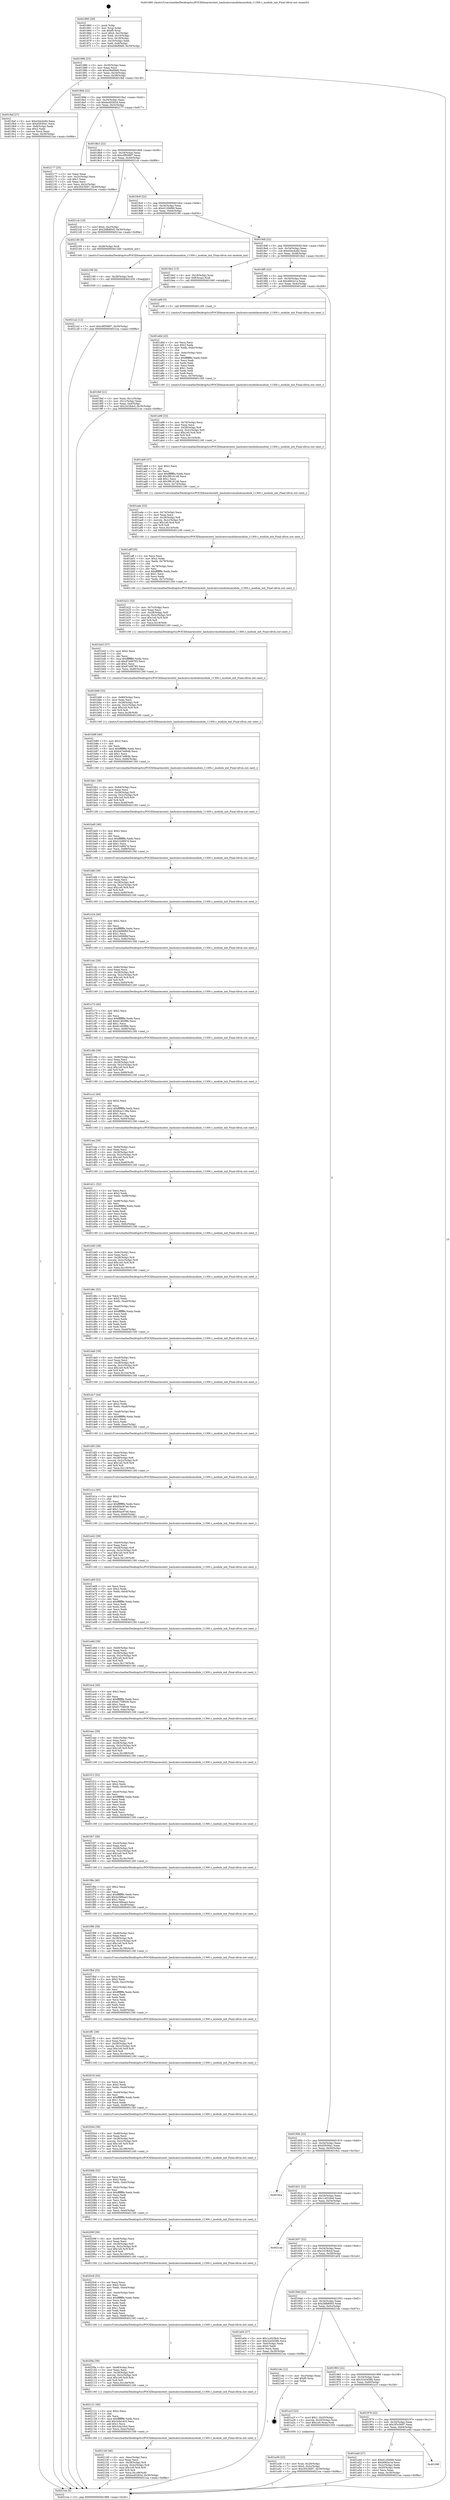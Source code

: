 digraph "0x401860" {
  label = "0x401860 (/mnt/c/Users/mathe/Desktop/tcc/POCII/binaries/extr_hashcatsrcmodulesmodule_11300.c_module_init_Final-ollvm.out::main(0))"
  labelloc = "t"
  node[shape=record]

  Entry [label="",width=0.3,height=0.3,shape=circle,fillcolor=black,style=filled]
  "0x401886" [label="{
     0x401886 [23]\l
     | [instrs]\l
     &nbsp;&nbsp;0x401886 \<+3\>: mov -0x30(%rbp),%eax\l
     &nbsp;&nbsp;0x401889 \<+2\>: mov %eax,%ecx\l
     &nbsp;&nbsp;0x40188b \<+6\>: sub $0xa58e89d0,%ecx\l
     &nbsp;&nbsp;0x401891 \<+3\>: mov %eax,-0x34(%rbp)\l
     &nbsp;&nbsp;0x401894 \<+3\>: mov %ecx,-0x38(%rbp)\l
     &nbsp;&nbsp;0x401897 \<+6\>: je 00000000004019af \<main+0x14f\>\l
  }"]
  "0x4019af" [label="{
     0x4019af [27]\l
     | [instrs]\l
     &nbsp;&nbsp;0x4019af \<+5\>: mov $0xe5dcdc84,%eax\l
     &nbsp;&nbsp;0x4019b4 \<+5\>: mov $0xd3930a1,%ecx\l
     &nbsp;&nbsp;0x4019b9 \<+3\>: mov -0x8(%rbp),%edx\l
     &nbsp;&nbsp;0x4019bc \<+3\>: cmp $0x2,%edx\l
     &nbsp;&nbsp;0x4019bf \<+3\>: cmovne %ecx,%eax\l
     &nbsp;&nbsp;0x4019c2 \<+3\>: mov %eax,-0x30(%rbp)\l
     &nbsp;&nbsp;0x4019c5 \<+5\>: jmp 00000000004021ea \<main+0x98a\>\l
  }"]
  "0x40189d" [label="{
     0x40189d [22]\l
     | [instrs]\l
     &nbsp;&nbsp;0x40189d \<+5\>: jmp 00000000004018a2 \<main+0x42\>\l
     &nbsp;&nbsp;0x4018a2 \<+3\>: mov -0x34(%rbp),%eax\l
     &nbsp;&nbsp;0x4018a5 \<+5\>: sub $0xbe40262d,%eax\l
     &nbsp;&nbsp;0x4018aa \<+3\>: mov %eax,-0x3c(%rbp)\l
     &nbsp;&nbsp;0x4018ad \<+6\>: je 0000000000402177 \<main+0x917\>\l
  }"]
  "0x4021ea" [label="{
     0x4021ea [5]\l
     | [instrs]\l
     &nbsp;&nbsp;0x4021ea \<+5\>: jmp 0000000000401886 \<main+0x26\>\l
  }"]
  "0x401860" [label="{
     0x401860 [38]\l
     | [instrs]\l
     &nbsp;&nbsp;0x401860 \<+1\>: push %rbp\l
     &nbsp;&nbsp;0x401861 \<+3\>: mov %rsp,%rbp\l
     &nbsp;&nbsp;0x401864 \<+7\>: sub $0xf0,%rsp\l
     &nbsp;&nbsp;0x40186b \<+7\>: movl $0x0,-0xc(%rbp)\l
     &nbsp;&nbsp;0x401872 \<+3\>: mov %edi,-0x10(%rbp)\l
     &nbsp;&nbsp;0x401875 \<+4\>: mov %rsi,-0x18(%rbp)\l
     &nbsp;&nbsp;0x401879 \<+3\>: mov -0x10(%rbp),%edi\l
     &nbsp;&nbsp;0x40187c \<+3\>: mov %edi,-0x8(%rbp)\l
     &nbsp;&nbsp;0x40187f \<+7\>: movl $0xa58e89d0,-0x30(%rbp)\l
  }"]
  Exit [label="",width=0.3,height=0.3,shape=circle,fillcolor=black,style=filled,peripheries=2]
  "0x402177" [label="{
     0x402177 [25]\l
     | [instrs]\l
     &nbsp;&nbsp;0x402177 \<+2\>: xor %eax,%eax\l
     &nbsp;&nbsp;0x402179 \<+3\>: mov -0x2c(%rbp),%ecx\l
     &nbsp;&nbsp;0x40217c \<+3\>: sub $0x1,%eax\l
     &nbsp;&nbsp;0x40217f \<+2\>: sub %eax,%ecx\l
     &nbsp;&nbsp;0x402181 \<+3\>: mov %ecx,-0x2c(%rbp)\l
     &nbsp;&nbsp;0x402184 \<+7\>: movl $0x3f3c5697,-0x30(%rbp)\l
     &nbsp;&nbsp;0x40218b \<+5\>: jmp 00000000004021ea \<main+0x98a\>\l
  }"]
  "0x4018b3" [label="{
     0x4018b3 [22]\l
     | [instrs]\l
     &nbsp;&nbsp;0x4018b3 \<+5\>: jmp 00000000004018b8 \<main+0x58\>\l
     &nbsp;&nbsp;0x4018b8 \<+3\>: mov -0x34(%rbp),%eax\l
     &nbsp;&nbsp;0x4018bb \<+5\>: sub $0xc9f50897,%eax\l
     &nbsp;&nbsp;0x4018c0 \<+3\>: mov %eax,-0x40(%rbp)\l
     &nbsp;&nbsp;0x4018c3 \<+6\>: je 00000000004021cb \<main+0x96b\>\l
  }"]
  "0x4021a2" [label="{
     0x4021a2 [12]\l
     | [instrs]\l
     &nbsp;&nbsp;0x4021a2 \<+7\>: movl $0xc9f50897,-0x30(%rbp)\l
     &nbsp;&nbsp;0x4021a9 \<+5\>: jmp 00000000004021ea \<main+0x98a\>\l
  }"]
  "0x4021cb" [label="{
     0x4021cb [19]\l
     | [instrs]\l
     &nbsp;&nbsp;0x4021cb \<+7\>: movl $0x0,-0xc(%rbp)\l
     &nbsp;&nbsp;0x4021d2 \<+7\>: movl $0x26fb8945,-0x30(%rbp)\l
     &nbsp;&nbsp;0x4021d9 \<+5\>: jmp 00000000004021ea \<main+0x98a\>\l
  }"]
  "0x4018c9" [label="{
     0x4018c9 [22]\l
     | [instrs]\l
     &nbsp;&nbsp;0x4018c9 \<+5\>: jmp 00000000004018ce \<main+0x6e\>\l
     &nbsp;&nbsp;0x4018ce \<+3\>: mov -0x34(%rbp),%eax\l
     &nbsp;&nbsp;0x4018d1 \<+5\>: sub $0xd120bf49,%eax\l
     &nbsp;&nbsp;0x4018d6 \<+3\>: mov %eax,-0x44(%rbp)\l
     &nbsp;&nbsp;0x4018d9 \<+6\>: je 0000000000402190 \<main+0x930\>\l
  }"]
  "0x402199" [label="{
     0x402199 [9]\l
     | [instrs]\l
     &nbsp;&nbsp;0x402199 \<+4\>: mov -0x28(%rbp),%rdi\l
     &nbsp;&nbsp;0x40219d \<+5\>: call 0000000000401030 \<free@plt\>\l
     | [calls]\l
     &nbsp;&nbsp;0x401030 \{1\} (unknown)\l
  }"]
  "0x402190" [label="{
     0x402190 [9]\l
     | [instrs]\l
     &nbsp;&nbsp;0x402190 \<+4\>: mov -0x28(%rbp),%rdi\l
     &nbsp;&nbsp;0x402194 \<+5\>: call 00000000004013d0 \<module_init\>\l
     | [calls]\l
     &nbsp;&nbsp;0x4013d0 \{1\} (/mnt/c/Users/mathe/Desktop/tcc/POCII/binaries/extr_hashcatsrcmodulesmodule_11300.c_module_init_Final-ollvm.out::module_init)\l
  }"]
  "0x4018df" [label="{
     0x4018df [22]\l
     | [instrs]\l
     &nbsp;&nbsp;0x4018df \<+5\>: jmp 00000000004018e4 \<main+0x84\>\l
     &nbsp;&nbsp;0x4018e4 \<+3\>: mov -0x34(%rbp),%eax\l
     &nbsp;&nbsp;0x4018e7 \<+5\>: sub $0xe5dcdc84,%eax\l
     &nbsp;&nbsp;0x4018ec \<+3\>: mov %eax,-0x48(%rbp)\l
     &nbsp;&nbsp;0x4018ef \<+6\>: je 00000000004019e2 \<main+0x182\>\l
  }"]
  "0x402149" [label="{
     0x402149 [46]\l
     | [instrs]\l
     &nbsp;&nbsp;0x402149 \<+6\>: mov -0xec(%rbp),%ecx\l
     &nbsp;&nbsp;0x40214f \<+3\>: imul %eax,%ecx\l
     &nbsp;&nbsp;0x402152 \<+4\>: mov -0x28(%rbp),%r8\l
     &nbsp;&nbsp;0x402156 \<+4\>: movslq -0x2c(%rbp),%r9\l
     &nbsp;&nbsp;0x40215a \<+7\>: imul $0x1e0,%r9,%r9\l
     &nbsp;&nbsp;0x402161 \<+3\>: add %r9,%r8\l
     &nbsp;&nbsp;0x402164 \<+7\>: mov %ecx,0x1d8(%r8)\l
     &nbsp;&nbsp;0x40216b \<+7\>: movl $0xbe40262d,-0x30(%rbp)\l
     &nbsp;&nbsp;0x402172 \<+5\>: jmp 00000000004021ea \<main+0x98a\>\l
  }"]
  "0x4019e2" [label="{
     0x4019e2 [13]\l
     | [instrs]\l
     &nbsp;&nbsp;0x4019e2 \<+4\>: mov -0x18(%rbp),%rax\l
     &nbsp;&nbsp;0x4019e6 \<+4\>: mov 0x8(%rax),%rdi\l
     &nbsp;&nbsp;0x4019ea \<+5\>: call 0000000000401060 \<atoi@plt\>\l
     | [calls]\l
     &nbsp;&nbsp;0x401060 \{1\} (unknown)\l
  }"]
  "0x4018f5" [label="{
     0x4018f5 [22]\l
     | [instrs]\l
     &nbsp;&nbsp;0x4018f5 \<+5\>: jmp 00000000004018fa \<main+0x9a\>\l
     &nbsp;&nbsp;0x4018fa \<+3\>: mov -0x34(%rbp),%eax\l
     &nbsp;&nbsp;0x4018fd \<+5\>: sub $0x4662e1a,%eax\l
     &nbsp;&nbsp;0x401902 \<+3\>: mov %eax,-0x4c(%rbp)\l
     &nbsp;&nbsp;0x401905 \<+6\>: je 0000000000401a68 \<main+0x208\>\l
  }"]
  "0x4019ef" [label="{
     0x4019ef [21]\l
     | [instrs]\l
     &nbsp;&nbsp;0x4019ef \<+3\>: mov %eax,-0x1c(%rbp)\l
     &nbsp;&nbsp;0x4019f2 \<+3\>: mov -0x1c(%rbp),%eax\l
     &nbsp;&nbsp;0x4019f5 \<+3\>: mov %eax,-0x4(%rbp)\l
     &nbsp;&nbsp;0x4019f8 \<+7\>: movl $0x241fb4cf,-0x30(%rbp)\l
     &nbsp;&nbsp;0x4019ff \<+5\>: jmp 00000000004021ea \<main+0x98a\>\l
  }"]
  "0x402121" [label="{
     0x402121 [40]\l
     | [instrs]\l
     &nbsp;&nbsp;0x402121 \<+5\>: mov $0x2,%ecx\l
     &nbsp;&nbsp;0x402126 \<+1\>: cltd\l
     &nbsp;&nbsp;0x402127 \<+2\>: idiv %ecx\l
     &nbsp;&nbsp;0x402129 \<+6\>: imul $0xfffffffe,%edx,%ecx\l
     &nbsp;&nbsp;0x40212f \<+6\>: add $0x3cfa1dc0,%ecx\l
     &nbsp;&nbsp;0x402135 \<+3\>: add $0x1,%ecx\l
     &nbsp;&nbsp;0x402138 \<+6\>: sub $0x3cfa1dc0,%ecx\l
     &nbsp;&nbsp;0x40213e \<+6\>: mov %ecx,-0xec(%rbp)\l
     &nbsp;&nbsp;0x402144 \<+5\>: call 0000000000401160 \<next_i\>\l
     | [calls]\l
     &nbsp;&nbsp;0x401160 \{1\} (/mnt/c/Users/mathe/Desktop/tcc/POCII/binaries/extr_hashcatsrcmodulesmodule_11300.c_module_init_Final-ollvm.out::next_i)\l
  }"]
  "0x401a68" [label="{
     0x401a68 [5]\l
     | [instrs]\l
     &nbsp;&nbsp;0x401a68 \<+5\>: call 0000000000401160 \<next_i\>\l
     | [calls]\l
     &nbsp;&nbsp;0x401160 \{1\} (/mnt/c/Users/mathe/Desktop/tcc/POCII/binaries/extr_hashcatsrcmodulesmodule_11300.c_module_init_Final-ollvm.out::next_i)\l
  }"]
  "0x40190b" [label="{
     0x40190b [22]\l
     | [instrs]\l
     &nbsp;&nbsp;0x40190b \<+5\>: jmp 0000000000401910 \<main+0xb0\>\l
     &nbsp;&nbsp;0x401910 \<+3\>: mov -0x34(%rbp),%eax\l
     &nbsp;&nbsp;0x401913 \<+5\>: sub $0xd3930a1,%eax\l
     &nbsp;&nbsp;0x401918 \<+3\>: mov %eax,-0x50(%rbp)\l
     &nbsp;&nbsp;0x40191b \<+6\>: je 00000000004019ca \<main+0x16a\>\l
  }"]
  "0x4020fa" [label="{
     0x4020fa [39]\l
     | [instrs]\l
     &nbsp;&nbsp;0x4020fa \<+6\>: mov -0xe8(%rbp),%ecx\l
     &nbsp;&nbsp;0x402100 \<+3\>: imul %eax,%ecx\l
     &nbsp;&nbsp;0x402103 \<+4\>: mov -0x28(%rbp),%r8\l
     &nbsp;&nbsp;0x402107 \<+4\>: movslq -0x2c(%rbp),%r9\l
     &nbsp;&nbsp;0x40210b \<+7\>: imul $0x1e0,%r9,%r9\l
     &nbsp;&nbsp;0x402112 \<+3\>: add %r9,%r8\l
     &nbsp;&nbsp;0x402115 \<+7\>: mov %ecx,0x1d4(%r8)\l
     &nbsp;&nbsp;0x40211c \<+5\>: call 0000000000401160 \<next_i\>\l
     | [calls]\l
     &nbsp;&nbsp;0x401160 \{1\} (/mnt/c/Users/mathe/Desktop/tcc/POCII/binaries/extr_hashcatsrcmodulesmodule_11300.c_module_init_Final-ollvm.out::next_i)\l
  }"]
  "0x4019ca" [label="{
     0x4019ca\l
  }", style=dashed]
  "0x401921" [label="{
     0x401921 [22]\l
     | [instrs]\l
     &nbsp;&nbsp;0x401921 \<+5\>: jmp 0000000000401926 \<main+0xc6\>\l
     &nbsp;&nbsp;0x401926 \<+3\>: mov -0x34(%rbp),%eax\l
     &nbsp;&nbsp;0x401929 \<+5\>: sub $0x1c4529c6,%eax\l
     &nbsp;&nbsp;0x40192e \<+3\>: mov %eax,-0x54(%rbp)\l
     &nbsp;&nbsp;0x401931 \<+6\>: je 00000000004021ae \<main+0x94e\>\l
  }"]
  "0x4020c6" [label="{
     0x4020c6 [52]\l
     | [instrs]\l
     &nbsp;&nbsp;0x4020c6 \<+2\>: xor %ecx,%ecx\l
     &nbsp;&nbsp;0x4020c8 \<+5\>: mov $0x2,%edx\l
     &nbsp;&nbsp;0x4020cd \<+6\>: mov %edx,-0xe4(%rbp)\l
     &nbsp;&nbsp;0x4020d3 \<+1\>: cltd\l
     &nbsp;&nbsp;0x4020d4 \<+6\>: mov -0xe4(%rbp),%esi\l
     &nbsp;&nbsp;0x4020da \<+2\>: idiv %esi\l
     &nbsp;&nbsp;0x4020dc \<+6\>: imul $0xfffffffe,%edx,%edx\l
     &nbsp;&nbsp;0x4020e2 \<+2\>: mov %ecx,%edi\l
     &nbsp;&nbsp;0x4020e4 \<+2\>: sub %edx,%edi\l
     &nbsp;&nbsp;0x4020e6 \<+2\>: mov %ecx,%edx\l
     &nbsp;&nbsp;0x4020e8 \<+3\>: sub $0x1,%edx\l
     &nbsp;&nbsp;0x4020eb \<+2\>: add %edx,%edi\l
     &nbsp;&nbsp;0x4020ed \<+2\>: sub %edi,%ecx\l
     &nbsp;&nbsp;0x4020ef \<+6\>: mov %ecx,-0xe8(%rbp)\l
     &nbsp;&nbsp;0x4020f5 \<+5\>: call 0000000000401160 \<next_i\>\l
     | [calls]\l
     &nbsp;&nbsp;0x401160 \{1\} (/mnt/c/Users/mathe/Desktop/tcc/POCII/binaries/extr_hashcatsrcmodulesmodule_11300.c_module_init_Final-ollvm.out::next_i)\l
  }"]
  "0x4021ae" [label="{
     0x4021ae\l
  }", style=dashed]
  "0x401937" [label="{
     0x401937 [22]\l
     | [instrs]\l
     &nbsp;&nbsp;0x401937 \<+5\>: jmp 000000000040193c \<main+0xdc\>\l
     &nbsp;&nbsp;0x40193c \<+3\>: mov -0x34(%rbp),%eax\l
     &nbsp;&nbsp;0x40193f \<+5\>: sub $0x241fb4cf,%eax\l
     &nbsp;&nbsp;0x401944 \<+3\>: mov %eax,-0x58(%rbp)\l
     &nbsp;&nbsp;0x401947 \<+6\>: je 0000000000401a04 \<main+0x1a4\>\l
  }"]
  "0x40209f" [label="{
     0x40209f [39]\l
     | [instrs]\l
     &nbsp;&nbsp;0x40209f \<+6\>: mov -0xe0(%rbp),%ecx\l
     &nbsp;&nbsp;0x4020a5 \<+3\>: imul %eax,%ecx\l
     &nbsp;&nbsp;0x4020a8 \<+4\>: mov -0x28(%rbp),%r8\l
     &nbsp;&nbsp;0x4020ac \<+4\>: movslq -0x2c(%rbp),%r9\l
     &nbsp;&nbsp;0x4020b0 \<+7\>: imul $0x1e0,%r9,%r9\l
     &nbsp;&nbsp;0x4020b7 \<+3\>: add %r9,%r8\l
     &nbsp;&nbsp;0x4020ba \<+7\>: mov %ecx,0x1d0(%r8)\l
     &nbsp;&nbsp;0x4020c1 \<+5\>: call 0000000000401160 \<next_i\>\l
     | [calls]\l
     &nbsp;&nbsp;0x401160 \{1\} (/mnt/c/Users/mathe/Desktop/tcc/POCII/binaries/extr_hashcatsrcmodulesmodule_11300.c_module_init_Final-ollvm.out::next_i)\l
  }"]
  "0x401a04" [label="{
     0x401a04 [27]\l
     | [instrs]\l
     &nbsp;&nbsp;0x401a04 \<+5\>: mov $0x1c4529c6,%eax\l
     &nbsp;&nbsp;0x401a09 \<+5\>: mov $0x32a5458b,%ecx\l
     &nbsp;&nbsp;0x401a0e \<+3\>: mov -0x4(%rbp),%edx\l
     &nbsp;&nbsp;0x401a11 \<+3\>: cmp $0x0,%edx\l
     &nbsp;&nbsp;0x401a14 \<+3\>: cmove %ecx,%eax\l
     &nbsp;&nbsp;0x401a17 \<+3\>: mov %eax,-0x30(%rbp)\l
     &nbsp;&nbsp;0x401a1a \<+5\>: jmp 00000000004021ea \<main+0x98a\>\l
  }"]
  "0x40194d" [label="{
     0x40194d [22]\l
     | [instrs]\l
     &nbsp;&nbsp;0x40194d \<+5\>: jmp 0000000000401952 \<main+0xf2\>\l
     &nbsp;&nbsp;0x401952 \<+3\>: mov -0x34(%rbp),%eax\l
     &nbsp;&nbsp;0x401955 \<+5\>: sub $0x26fb8945,%eax\l
     &nbsp;&nbsp;0x40195a \<+3\>: mov %eax,-0x5c(%rbp)\l
     &nbsp;&nbsp;0x40195d \<+6\>: je 00000000004021de \<main+0x97e\>\l
  }"]
  "0x40206b" [label="{
     0x40206b [52]\l
     | [instrs]\l
     &nbsp;&nbsp;0x40206b \<+2\>: xor %ecx,%ecx\l
     &nbsp;&nbsp;0x40206d \<+5\>: mov $0x2,%edx\l
     &nbsp;&nbsp;0x402072 \<+6\>: mov %edx,-0xdc(%rbp)\l
     &nbsp;&nbsp;0x402078 \<+1\>: cltd\l
     &nbsp;&nbsp;0x402079 \<+6\>: mov -0xdc(%rbp),%esi\l
     &nbsp;&nbsp;0x40207f \<+2\>: idiv %esi\l
     &nbsp;&nbsp;0x402081 \<+6\>: imul $0xfffffffe,%edx,%edx\l
     &nbsp;&nbsp;0x402087 \<+2\>: mov %ecx,%edi\l
     &nbsp;&nbsp;0x402089 \<+2\>: sub %edx,%edi\l
     &nbsp;&nbsp;0x40208b \<+2\>: mov %ecx,%edx\l
     &nbsp;&nbsp;0x40208d \<+3\>: sub $0x1,%edx\l
     &nbsp;&nbsp;0x402090 \<+2\>: add %edx,%edi\l
     &nbsp;&nbsp;0x402092 \<+2\>: sub %edi,%ecx\l
     &nbsp;&nbsp;0x402094 \<+6\>: mov %ecx,-0xe0(%rbp)\l
     &nbsp;&nbsp;0x40209a \<+5\>: call 0000000000401160 \<next_i\>\l
     | [calls]\l
     &nbsp;&nbsp;0x401160 \{1\} (/mnt/c/Users/mathe/Desktop/tcc/POCII/binaries/extr_hashcatsrcmodulesmodule_11300.c_module_init_Final-ollvm.out::next_i)\l
  }"]
  "0x4021de" [label="{
     0x4021de [12]\l
     | [instrs]\l
     &nbsp;&nbsp;0x4021de \<+3\>: mov -0xc(%rbp),%eax\l
     &nbsp;&nbsp;0x4021e1 \<+7\>: add $0xf0,%rsp\l
     &nbsp;&nbsp;0x4021e8 \<+1\>: pop %rbp\l
     &nbsp;&nbsp;0x4021e9 \<+1\>: ret\l
  }"]
  "0x401963" [label="{
     0x401963 [22]\l
     | [instrs]\l
     &nbsp;&nbsp;0x401963 \<+5\>: jmp 0000000000401968 \<main+0x108\>\l
     &nbsp;&nbsp;0x401968 \<+3\>: mov -0x34(%rbp),%eax\l
     &nbsp;&nbsp;0x40196b \<+5\>: sub $0x32a5458b,%eax\l
     &nbsp;&nbsp;0x401970 \<+3\>: mov %eax,-0x60(%rbp)\l
     &nbsp;&nbsp;0x401973 \<+6\>: je 0000000000401a1f \<main+0x1bf\>\l
  }"]
  "0x402044" [label="{
     0x402044 [39]\l
     | [instrs]\l
     &nbsp;&nbsp;0x402044 \<+6\>: mov -0xd8(%rbp),%ecx\l
     &nbsp;&nbsp;0x40204a \<+3\>: imul %eax,%ecx\l
     &nbsp;&nbsp;0x40204d \<+4\>: mov -0x28(%rbp),%r8\l
     &nbsp;&nbsp;0x402051 \<+4\>: movslq -0x2c(%rbp),%r9\l
     &nbsp;&nbsp;0x402055 \<+7\>: imul $0x1e0,%r9,%r9\l
     &nbsp;&nbsp;0x40205c \<+3\>: add %r9,%r8\l
     &nbsp;&nbsp;0x40205f \<+7\>: mov %ecx,0x198(%r8)\l
     &nbsp;&nbsp;0x402066 \<+5\>: call 0000000000401160 \<next_i\>\l
     | [calls]\l
     &nbsp;&nbsp;0x401160 \{1\} (/mnt/c/Users/mathe/Desktop/tcc/POCII/binaries/extr_hashcatsrcmodulesmodule_11300.c_module_init_Final-ollvm.out::next_i)\l
  }"]
  "0x401a1f" [label="{
     0x401a1f [23]\l
     | [instrs]\l
     &nbsp;&nbsp;0x401a1f \<+7\>: movl $0x1,-0x20(%rbp)\l
     &nbsp;&nbsp;0x401a26 \<+4\>: movslq -0x20(%rbp),%rax\l
     &nbsp;&nbsp;0x401a2a \<+7\>: imul $0x1e0,%rax,%rdi\l
     &nbsp;&nbsp;0x401a31 \<+5\>: call 0000000000401050 \<malloc@plt\>\l
     | [calls]\l
     &nbsp;&nbsp;0x401050 \{1\} (unknown)\l
  }"]
  "0x401979" [label="{
     0x401979 [22]\l
     | [instrs]\l
     &nbsp;&nbsp;0x401979 \<+5\>: jmp 000000000040197e \<main+0x11e\>\l
     &nbsp;&nbsp;0x40197e \<+3\>: mov -0x34(%rbp),%eax\l
     &nbsp;&nbsp;0x401981 \<+5\>: sub $0x3f3c5697,%eax\l
     &nbsp;&nbsp;0x401986 \<+3\>: mov %eax,-0x64(%rbp)\l
     &nbsp;&nbsp;0x401989 \<+6\>: je 0000000000401a4d \<main+0x1ed\>\l
  }"]
  "0x401a36" [label="{
     0x401a36 [23]\l
     | [instrs]\l
     &nbsp;&nbsp;0x401a36 \<+4\>: mov %rax,-0x28(%rbp)\l
     &nbsp;&nbsp;0x401a3a \<+7\>: movl $0x0,-0x2c(%rbp)\l
     &nbsp;&nbsp;0x401a41 \<+7\>: movl $0x3f3c5697,-0x30(%rbp)\l
     &nbsp;&nbsp;0x401a48 \<+5\>: jmp 00000000004021ea \<main+0x98a\>\l
  }"]
  "0x402018" [label="{
     0x402018 [44]\l
     | [instrs]\l
     &nbsp;&nbsp;0x402018 \<+2\>: xor %ecx,%ecx\l
     &nbsp;&nbsp;0x40201a \<+5\>: mov $0x2,%edx\l
     &nbsp;&nbsp;0x40201f \<+6\>: mov %edx,-0xd4(%rbp)\l
     &nbsp;&nbsp;0x402025 \<+1\>: cltd\l
     &nbsp;&nbsp;0x402026 \<+6\>: mov -0xd4(%rbp),%esi\l
     &nbsp;&nbsp;0x40202c \<+2\>: idiv %esi\l
     &nbsp;&nbsp;0x40202e \<+6\>: imul $0xfffffffe,%edx,%edx\l
     &nbsp;&nbsp;0x402034 \<+3\>: sub $0x1,%ecx\l
     &nbsp;&nbsp;0x402037 \<+2\>: sub %ecx,%edx\l
     &nbsp;&nbsp;0x402039 \<+6\>: mov %edx,-0xd8(%rbp)\l
     &nbsp;&nbsp;0x40203f \<+5\>: call 0000000000401160 \<next_i\>\l
     | [calls]\l
     &nbsp;&nbsp;0x401160 \{1\} (/mnt/c/Users/mathe/Desktop/tcc/POCII/binaries/extr_hashcatsrcmodulesmodule_11300.c_module_init_Final-ollvm.out::next_i)\l
  }"]
  "0x401a4d" [label="{
     0x401a4d [27]\l
     | [instrs]\l
     &nbsp;&nbsp;0x401a4d \<+5\>: mov $0xd120bf49,%eax\l
     &nbsp;&nbsp;0x401a52 \<+5\>: mov $0x4662e1a,%ecx\l
     &nbsp;&nbsp;0x401a57 \<+3\>: mov -0x2c(%rbp),%edx\l
     &nbsp;&nbsp;0x401a5a \<+3\>: cmp -0x20(%rbp),%edx\l
     &nbsp;&nbsp;0x401a5d \<+3\>: cmovl %ecx,%eax\l
     &nbsp;&nbsp;0x401a60 \<+3\>: mov %eax,-0x30(%rbp)\l
     &nbsp;&nbsp;0x401a63 \<+5\>: jmp 00000000004021ea \<main+0x98a\>\l
  }"]
  "0x40198f" [label="{
     0x40198f\l
  }", style=dashed]
  "0x401a6d" [label="{
     0x401a6d [43]\l
     | [instrs]\l
     &nbsp;&nbsp;0x401a6d \<+2\>: xor %ecx,%ecx\l
     &nbsp;&nbsp;0x401a6f \<+5\>: mov $0x2,%edx\l
     &nbsp;&nbsp;0x401a74 \<+3\>: mov %edx,-0x6c(%rbp)\l
     &nbsp;&nbsp;0x401a77 \<+1\>: cltd\l
     &nbsp;&nbsp;0x401a78 \<+3\>: mov -0x6c(%rbp),%esi\l
     &nbsp;&nbsp;0x401a7b \<+2\>: idiv %esi\l
     &nbsp;&nbsp;0x401a7d \<+6\>: imul $0xfffffffe,%edx,%edx\l
     &nbsp;&nbsp;0x401a83 \<+2\>: mov %ecx,%edi\l
     &nbsp;&nbsp;0x401a85 \<+2\>: sub %edx,%edi\l
     &nbsp;&nbsp;0x401a87 \<+2\>: mov %ecx,%edx\l
     &nbsp;&nbsp;0x401a89 \<+3\>: sub $0x1,%edx\l
     &nbsp;&nbsp;0x401a8c \<+2\>: add %edx,%edi\l
     &nbsp;&nbsp;0x401a8e \<+2\>: sub %edi,%ecx\l
     &nbsp;&nbsp;0x401a90 \<+3\>: mov %ecx,-0x70(%rbp)\l
     &nbsp;&nbsp;0x401a93 \<+5\>: call 0000000000401160 \<next_i\>\l
     | [calls]\l
     &nbsp;&nbsp;0x401160 \{1\} (/mnt/c/Users/mathe/Desktop/tcc/POCII/binaries/extr_hashcatsrcmodulesmodule_11300.c_module_init_Final-ollvm.out::next_i)\l
  }"]
  "0x401a98" [label="{
     0x401a98 [33]\l
     | [instrs]\l
     &nbsp;&nbsp;0x401a98 \<+3\>: mov -0x70(%rbp),%ecx\l
     &nbsp;&nbsp;0x401a9b \<+3\>: imul %eax,%ecx\l
     &nbsp;&nbsp;0x401a9e \<+4\>: mov -0x28(%rbp),%r8\l
     &nbsp;&nbsp;0x401aa2 \<+4\>: movslq -0x2c(%rbp),%r9\l
     &nbsp;&nbsp;0x401aa6 \<+7\>: imul $0x1e0,%r9,%r9\l
     &nbsp;&nbsp;0x401aad \<+3\>: add %r9,%r8\l
     &nbsp;&nbsp;0x401ab0 \<+4\>: mov %ecx,0x10(%r8)\l
     &nbsp;&nbsp;0x401ab4 \<+5\>: call 0000000000401160 \<next_i\>\l
     | [calls]\l
     &nbsp;&nbsp;0x401160 \{1\} (/mnt/c/Users/mathe/Desktop/tcc/POCII/binaries/extr_hashcatsrcmodulesmodule_11300.c_module_init_Final-ollvm.out::next_i)\l
  }"]
  "0x401ab9" [label="{
     0x401ab9 [37]\l
     | [instrs]\l
     &nbsp;&nbsp;0x401ab9 \<+5\>: mov $0x2,%ecx\l
     &nbsp;&nbsp;0x401abe \<+1\>: cltd\l
     &nbsp;&nbsp;0x401abf \<+2\>: idiv %ecx\l
     &nbsp;&nbsp;0x401ac1 \<+6\>: imul $0xfffffffe,%edx,%ecx\l
     &nbsp;&nbsp;0x401ac7 \<+6\>: add $0x3f616148,%ecx\l
     &nbsp;&nbsp;0x401acd \<+3\>: add $0x1,%ecx\l
     &nbsp;&nbsp;0x401ad0 \<+6\>: sub $0x3f616148,%ecx\l
     &nbsp;&nbsp;0x401ad6 \<+3\>: mov %ecx,-0x74(%rbp)\l
     &nbsp;&nbsp;0x401ad9 \<+5\>: call 0000000000401160 \<next_i\>\l
     | [calls]\l
     &nbsp;&nbsp;0x401160 \{1\} (/mnt/c/Users/mathe/Desktop/tcc/POCII/binaries/extr_hashcatsrcmodulesmodule_11300.c_module_init_Final-ollvm.out::next_i)\l
  }"]
  "0x401ade" [label="{
     0x401ade [33]\l
     | [instrs]\l
     &nbsp;&nbsp;0x401ade \<+3\>: mov -0x74(%rbp),%ecx\l
     &nbsp;&nbsp;0x401ae1 \<+3\>: imul %eax,%ecx\l
     &nbsp;&nbsp;0x401ae4 \<+4\>: mov -0x28(%rbp),%r8\l
     &nbsp;&nbsp;0x401ae8 \<+4\>: movslq -0x2c(%rbp),%r9\l
     &nbsp;&nbsp;0x401aec \<+7\>: imul $0x1e0,%r9,%r9\l
     &nbsp;&nbsp;0x401af3 \<+3\>: add %r9,%r8\l
     &nbsp;&nbsp;0x401af6 \<+4\>: mov %ecx,0x14(%r8)\l
     &nbsp;&nbsp;0x401afa \<+5\>: call 0000000000401160 \<next_i\>\l
     | [calls]\l
     &nbsp;&nbsp;0x401160 \{1\} (/mnt/c/Users/mathe/Desktop/tcc/POCII/binaries/extr_hashcatsrcmodulesmodule_11300.c_module_init_Final-ollvm.out::next_i)\l
  }"]
  "0x401aff" [label="{
     0x401aff [35]\l
     | [instrs]\l
     &nbsp;&nbsp;0x401aff \<+2\>: xor %ecx,%ecx\l
     &nbsp;&nbsp;0x401b01 \<+5\>: mov $0x2,%edx\l
     &nbsp;&nbsp;0x401b06 \<+3\>: mov %edx,-0x78(%rbp)\l
     &nbsp;&nbsp;0x401b09 \<+1\>: cltd\l
     &nbsp;&nbsp;0x401b0a \<+3\>: mov -0x78(%rbp),%esi\l
     &nbsp;&nbsp;0x401b0d \<+2\>: idiv %esi\l
     &nbsp;&nbsp;0x401b0f \<+6\>: imul $0xfffffffe,%edx,%edx\l
     &nbsp;&nbsp;0x401b15 \<+3\>: sub $0x1,%ecx\l
     &nbsp;&nbsp;0x401b18 \<+2\>: sub %ecx,%edx\l
     &nbsp;&nbsp;0x401b1a \<+3\>: mov %edx,-0x7c(%rbp)\l
     &nbsp;&nbsp;0x401b1d \<+5\>: call 0000000000401160 \<next_i\>\l
     | [calls]\l
     &nbsp;&nbsp;0x401160 \{1\} (/mnt/c/Users/mathe/Desktop/tcc/POCII/binaries/extr_hashcatsrcmodulesmodule_11300.c_module_init_Final-ollvm.out::next_i)\l
  }"]
  "0x401b22" [label="{
     0x401b22 [33]\l
     | [instrs]\l
     &nbsp;&nbsp;0x401b22 \<+3\>: mov -0x7c(%rbp),%ecx\l
     &nbsp;&nbsp;0x401b25 \<+3\>: imul %eax,%ecx\l
     &nbsp;&nbsp;0x401b28 \<+4\>: mov -0x28(%rbp),%r8\l
     &nbsp;&nbsp;0x401b2c \<+4\>: movslq -0x2c(%rbp),%r9\l
     &nbsp;&nbsp;0x401b30 \<+7\>: imul $0x1e0,%r9,%r9\l
     &nbsp;&nbsp;0x401b37 \<+3\>: add %r9,%r8\l
     &nbsp;&nbsp;0x401b3a \<+4\>: mov %ecx,0x18(%r8)\l
     &nbsp;&nbsp;0x401b3e \<+5\>: call 0000000000401160 \<next_i\>\l
     | [calls]\l
     &nbsp;&nbsp;0x401160 \{1\} (/mnt/c/Users/mathe/Desktop/tcc/POCII/binaries/extr_hashcatsrcmodulesmodule_11300.c_module_init_Final-ollvm.out::next_i)\l
  }"]
  "0x401b43" [label="{
     0x401b43 [37]\l
     | [instrs]\l
     &nbsp;&nbsp;0x401b43 \<+5\>: mov $0x2,%ecx\l
     &nbsp;&nbsp;0x401b48 \<+1\>: cltd\l
     &nbsp;&nbsp;0x401b49 \<+2\>: idiv %ecx\l
     &nbsp;&nbsp;0x401b4b \<+6\>: imul $0xfffffffe,%edx,%ecx\l
     &nbsp;&nbsp;0x401b51 \<+6\>: sub $0x87a08785,%ecx\l
     &nbsp;&nbsp;0x401b57 \<+3\>: add $0x1,%ecx\l
     &nbsp;&nbsp;0x401b5a \<+6\>: add $0x87a08785,%ecx\l
     &nbsp;&nbsp;0x401b60 \<+3\>: mov %ecx,-0x80(%rbp)\l
     &nbsp;&nbsp;0x401b63 \<+5\>: call 0000000000401160 \<next_i\>\l
     | [calls]\l
     &nbsp;&nbsp;0x401160 \{1\} (/mnt/c/Users/mathe/Desktop/tcc/POCII/binaries/extr_hashcatsrcmodulesmodule_11300.c_module_init_Final-ollvm.out::next_i)\l
  }"]
  "0x401b68" [label="{
     0x401b68 [33]\l
     | [instrs]\l
     &nbsp;&nbsp;0x401b68 \<+3\>: mov -0x80(%rbp),%ecx\l
     &nbsp;&nbsp;0x401b6b \<+3\>: imul %eax,%ecx\l
     &nbsp;&nbsp;0x401b6e \<+4\>: mov -0x28(%rbp),%r8\l
     &nbsp;&nbsp;0x401b72 \<+4\>: movslq -0x2c(%rbp),%r9\l
     &nbsp;&nbsp;0x401b76 \<+7\>: imul $0x1e0,%r9,%r9\l
     &nbsp;&nbsp;0x401b7d \<+3\>: add %r9,%r8\l
     &nbsp;&nbsp;0x401b80 \<+4\>: mov %ecx,0x28(%r8)\l
     &nbsp;&nbsp;0x401b84 \<+5\>: call 0000000000401160 \<next_i\>\l
     | [calls]\l
     &nbsp;&nbsp;0x401160 \{1\} (/mnt/c/Users/mathe/Desktop/tcc/POCII/binaries/extr_hashcatsrcmodulesmodule_11300.c_module_init_Final-ollvm.out::next_i)\l
  }"]
  "0x401b89" [label="{
     0x401b89 [40]\l
     | [instrs]\l
     &nbsp;&nbsp;0x401b89 \<+5\>: mov $0x2,%ecx\l
     &nbsp;&nbsp;0x401b8e \<+1\>: cltd\l
     &nbsp;&nbsp;0x401b8f \<+2\>: idiv %ecx\l
     &nbsp;&nbsp;0x401b91 \<+6\>: imul $0xfffffffe,%edx,%ecx\l
     &nbsp;&nbsp;0x401b97 \<+6\>: sub $0xb47e884b,%ecx\l
     &nbsp;&nbsp;0x401b9d \<+3\>: add $0x1,%ecx\l
     &nbsp;&nbsp;0x401ba0 \<+6\>: add $0xb47e884b,%ecx\l
     &nbsp;&nbsp;0x401ba6 \<+6\>: mov %ecx,-0x84(%rbp)\l
     &nbsp;&nbsp;0x401bac \<+5\>: call 0000000000401160 \<next_i\>\l
     | [calls]\l
     &nbsp;&nbsp;0x401160 \{1\} (/mnt/c/Users/mathe/Desktop/tcc/POCII/binaries/extr_hashcatsrcmodulesmodule_11300.c_module_init_Final-ollvm.out::next_i)\l
  }"]
  "0x401bb1" [label="{
     0x401bb1 [36]\l
     | [instrs]\l
     &nbsp;&nbsp;0x401bb1 \<+6\>: mov -0x84(%rbp),%ecx\l
     &nbsp;&nbsp;0x401bb7 \<+3\>: imul %eax,%ecx\l
     &nbsp;&nbsp;0x401bba \<+4\>: mov -0x28(%rbp),%r8\l
     &nbsp;&nbsp;0x401bbe \<+4\>: movslq -0x2c(%rbp),%r9\l
     &nbsp;&nbsp;0x401bc2 \<+7\>: imul $0x1e0,%r9,%r9\l
     &nbsp;&nbsp;0x401bc9 \<+3\>: add %r9,%r8\l
     &nbsp;&nbsp;0x401bcc \<+4\>: mov %ecx,0x48(%r8)\l
     &nbsp;&nbsp;0x401bd0 \<+5\>: call 0000000000401160 \<next_i\>\l
     | [calls]\l
     &nbsp;&nbsp;0x401160 \{1\} (/mnt/c/Users/mathe/Desktop/tcc/POCII/binaries/extr_hashcatsrcmodulesmodule_11300.c_module_init_Final-ollvm.out::next_i)\l
  }"]
  "0x401bd5" [label="{
     0x401bd5 [40]\l
     | [instrs]\l
     &nbsp;&nbsp;0x401bd5 \<+5\>: mov $0x2,%ecx\l
     &nbsp;&nbsp;0x401bda \<+1\>: cltd\l
     &nbsp;&nbsp;0x401bdb \<+2\>: idiv %ecx\l
     &nbsp;&nbsp;0x401bdd \<+6\>: imul $0xfffffffe,%edx,%ecx\l
     &nbsp;&nbsp;0x401be3 \<+6\>: sub $0x51b8f47d,%ecx\l
     &nbsp;&nbsp;0x401be9 \<+3\>: add $0x1,%ecx\l
     &nbsp;&nbsp;0x401bec \<+6\>: add $0x51b8f47d,%ecx\l
     &nbsp;&nbsp;0x401bf2 \<+6\>: mov %ecx,-0x88(%rbp)\l
     &nbsp;&nbsp;0x401bf8 \<+5\>: call 0000000000401160 \<next_i\>\l
     | [calls]\l
     &nbsp;&nbsp;0x401160 \{1\} (/mnt/c/Users/mathe/Desktop/tcc/POCII/binaries/extr_hashcatsrcmodulesmodule_11300.c_module_init_Final-ollvm.out::next_i)\l
  }"]
  "0x401bfd" [label="{
     0x401bfd [39]\l
     | [instrs]\l
     &nbsp;&nbsp;0x401bfd \<+6\>: mov -0x88(%rbp),%ecx\l
     &nbsp;&nbsp;0x401c03 \<+3\>: imul %eax,%ecx\l
     &nbsp;&nbsp;0x401c06 \<+4\>: mov -0x28(%rbp),%r8\l
     &nbsp;&nbsp;0x401c0a \<+4\>: movslq -0x2c(%rbp),%r9\l
     &nbsp;&nbsp;0x401c0e \<+7\>: imul $0x1e0,%r9,%r9\l
     &nbsp;&nbsp;0x401c15 \<+3\>: add %r9,%r8\l
     &nbsp;&nbsp;0x401c18 \<+7\>: mov %ecx,0x80(%r8)\l
     &nbsp;&nbsp;0x401c1f \<+5\>: call 0000000000401160 \<next_i\>\l
     | [calls]\l
     &nbsp;&nbsp;0x401160 \{1\} (/mnt/c/Users/mathe/Desktop/tcc/POCII/binaries/extr_hashcatsrcmodulesmodule_11300.c_module_init_Final-ollvm.out::next_i)\l
  }"]
  "0x401c24" [label="{
     0x401c24 [40]\l
     | [instrs]\l
     &nbsp;&nbsp;0x401c24 \<+5\>: mov $0x2,%ecx\l
     &nbsp;&nbsp;0x401c29 \<+1\>: cltd\l
     &nbsp;&nbsp;0x401c2a \<+2\>: idiv %ecx\l
     &nbsp;&nbsp;0x401c2c \<+6\>: imul $0xfffffffe,%edx,%ecx\l
     &nbsp;&nbsp;0x401c32 \<+6\>: sub $0x24096fbf,%ecx\l
     &nbsp;&nbsp;0x401c38 \<+3\>: add $0x1,%ecx\l
     &nbsp;&nbsp;0x401c3b \<+6\>: add $0x24096fbf,%ecx\l
     &nbsp;&nbsp;0x401c41 \<+6\>: mov %ecx,-0x8c(%rbp)\l
     &nbsp;&nbsp;0x401c47 \<+5\>: call 0000000000401160 \<next_i\>\l
     | [calls]\l
     &nbsp;&nbsp;0x401160 \{1\} (/mnt/c/Users/mathe/Desktop/tcc/POCII/binaries/extr_hashcatsrcmodulesmodule_11300.c_module_init_Final-ollvm.out::next_i)\l
  }"]
  "0x401c4c" [label="{
     0x401c4c [39]\l
     | [instrs]\l
     &nbsp;&nbsp;0x401c4c \<+6\>: mov -0x8c(%rbp),%ecx\l
     &nbsp;&nbsp;0x401c52 \<+3\>: imul %eax,%ecx\l
     &nbsp;&nbsp;0x401c55 \<+4\>: mov -0x28(%rbp),%r8\l
     &nbsp;&nbsp;0x401c59 \<+4\>: movslq -0x2c(%rbp),%r9\l
     &nbsp;&nbsp;0x401c5d \<+7\>: imul $0x1e0,%r9,%r9\l
     &nbsp;&nbsp;0x401c64 \<+3\>: add %r9,%r8\l
     &nbsp;&nbsp;0x401c67 \<+7\>: mov %ecx,0x84(%r8)\l
     &nbsp;&nbsp;0x401c6e \<+5\>: call 0000000000401160 \<next_i\>\l
     | [calls]\l
     &nbsp;&nbsp;0x401160 \{1\} (/mnt/c/Users/mathe/Desktop/tcc/POCII/binaries/extr_hashcatsrcmodulesmodule_11300.c_module_init_Final-ollvm.out::next_i)\l
  }"]
  "0x401c73" [label="{
     0x401c73 [40]\l
     | [instrs]\l
     &nbsp;&nbsp;0x401c73 \<+5\>: mov $0x2,%ecx\l
     &nbsp;&nbsp;0x401c78 \<+1\>: cltd\l
     &nbsp;&nbsp;0x401c79 \<+2\>: idiv %ecx\l
     &nbsp;&nbsp;0x401c7b \<+6\>: imul $0xfffffffe,%edx,%ecx\l
     &nbsp;&nbsp;0x401c81 \<+6\>: add $0x61400f8b,%ecx\l
     &nbsp;&nbsp;0x401c87 \<+3\>: add $0x1,%ecx\l
     &nbsp;&nbsp;0x401c8a \<+6\>: sub $0x61400f8b,%ecx\l
     &nbsp;&nbsp;0x401c90 \<+6\>: mov %ecx,-0x90(%rbp)\l
     &nbsp;&nbsp;0x401c96 \<+5\>: call 0000000000401160 \<next_i\>\l
     | [calls]\l
     &nbsp;&nbsp;0x401160 \{1\} (/mnt/c/Users/mathe/Desktop/tcc/POCII/binaries/extr_hashcatsrcmodulesmodule_11300.c_module_init_Final-ollvm.out::next_i)\l
  }"]
  "0x401c9b" [label="{
     0x401c9b [39]\l
     | [instrs]\l
     &nbsp;&nbsp;0x401c9b \<+6\>: mov -0x90(%rbp),%ecx\l
     &nbsp;&nbsp;0x401ca1 \<+3\>: imul %eax,%ecx\l
     &nbsp;&nbsp;0x401ca4 \<+4\>: mov -0x28(%rbp),%r8\l
     &nbsp;&nbsp;0x401ca8 \<+4\>: movslq -0x2c(%rbp),%r9\l
     &nbsp;&nbsp;0x401cac \<+7\>: imul $0x1e0,%r9,%r9\l
     &nbsp;&nbsp;0x401cb3 \<+3\>: add %r9,%r8\l
     &nbsp;&nbsp;0x401cb6 \<+7\>: mov %ecx,0x90(%r8)\l
     &nbsp;&nbsp;0x401cbd \<+5\>: call 0000000000401160 \<next_i\>\l
     | [calls]\l
     &nbsp;&nbsp;0x401160 \{1\} (/mnt/c/Users/mathe/Desktop/tcc/POCII/binaries/extr_hashcatsrcmodulesmodule_11300.c_module_init_Final-ollvm.out::next_i)\l
  }"]
  "0x401cc2" [label="{
     0x401cc2 [40]\l
     | [instrs]\l
     &nbsp;&nbsp;0x401cc2 \<+5\>: mov $0x2,%ecx\l
     &nbsp;&nbsp;0x401cc7 \<+1\>: cltd\l
     &nbsp;&nbsp;0x401cc8 \<+2\>: idiv %ecx\l
     &nbsp;&nbsp;0x401cca \<+6\>: imul $0xfffffffe,%edx,%ecx\l
     &nbsp;&nbsp;0x401cd0 \<+6\>: add $0x9ca1138a,%ecx\l
     &nbsp;&nbsp;0x401cd6 \<+3\>: add $0x1,%ecx\l
     &nbsp;&nbsp;0x401cd9 \<+6\>: sub $0x9ca1138a,%ecx\l
     &nbsp;&nbsp;0x401cdf \<+6\>: mov %ecx,-0x94(%rbp)\l
     &nbsp;&nbsp;0x401ce5 \<+5\>: call 0000000000401160 \<next_i\>\l
     | [calls]\l
     &nbsp;&nbsp;0x401160 \{1\} (/mnt/c/Users/mathe/Desktop/tcc/POCII/binaries/extr_hashcatsrcmodulesmodule_11300.c_module_init_Final-ollvm.out::next_i)\l
  }"]
  "0x401cea" [label="{
     0x401cea [39]\l
     | [instrs]\l
     &nbsp;&nbsp;0x401cea \<+6\>: mov -0x94(%rbp),%ecx\l
     &nbsp;&nbsp;0x401cf0 \<+3\>: imul %eax,%ecx\l
     &nbsp;&nbsp;0x401cf3 \<+4\>: mov -0x28(%rbp),%r8\l
     &nbsp;&nbsp;0x401cf7 \<+4\>: movslq -0x2c(%rbp),%r9\l
     &nbsp;&nbsp;0x401cfb \<+7\>: imul $0x1e0,%r9,%r9\l
     &nbsp;&nbsp;0x401d02 \<+3\>: add %r9,%r8\l
     &nbsp;&nbsp;0x401d05 \<+7\>: mov %ecx,0xd0(%r8)\l
     &nbsp;&nbsp;0x401d0c \<+5\>: call 0000000000401160 \<next_i\>\l
     | [calls]\l
     &nbsp;&nbsp;0x401160 \{1\} (/mnt/c/Users/mathe/Desktop/tcc/POCII/binaries/extr_hashcatsrcmodulesmodule_11300.c_module_init_Final-ollvm.out::next_i)\l
  }"]
  "0x401d11" [label="{
     0x401d11 [52]\l
     | [instrs]\l
     &nbsp;&nbsp;0x401d11 \<+2\>: xor %ecx,%ecx\l
     &nbsp;&nbsp;0x401d13 \<+5\>: mov $0x2,%edx\l
     &nbsp;&nbsp;0x401d18 \<+6\>: mov %edx,-0x98(%rbp)\l
     &nbsp;&nbsp;0x401d1e \<+1\>: cltd\l
     &nbsp;&nbsp;0x401d1f \<+6\>: mov -0x98(%rbp),%esi\l
     &nbsp;&nbsp;0x401d25 \<+2\>: idiv %esi\l
     &nbsp;&nbsp;0x401d27 \<+6\>: imul $0xfffffffe,%edx,%edx\l
     &nbsp;&nbsp;0x401d2d \<+2\>: mov %ecx,%edi\l
     &nbsp;&nbsp;0x401d2f \<+2\>: sub %edx,%edi\l
     &nbsp;&nbsp;0x401d31 \<+2\>: mov %ecx,%edx\l
     &nbsp;&nbsp;0x401d33 \<+3\>: sub $0x1,%edx\l
     &nbsp;&nbsp;0x401d36 \<+2\>: add %edx,%edi\l
     &nbsp;&nbsp;0x401d38 \<+2\>: sub %edi,%ecx\l
     &nbsp;&nbsp;0x401d3a \<+6\>: mov %ecx,-0x9c(%rbp)\l
     &nbsp;&nbsp;0x401d40 \<+5\>: call 0000000000401160 \<next_i\>\l
     | [calls]\l
     &nbsp;&nbsp;0x401160 \{1\} (/mnt/c/Users/mathe/Desktop/tcc/POCII/binaries/extr_hashcatsrcmodulesmodule_11300.c_module_init_Final-ollvm.out::next_i)\l
  }"]
  "0x401d45" [label="{
     0x401d45 [39]\l
     | [instrs]\l
     &nbsp;&nbsp;0x401d45 \<+6\>: mov -0x9c(%rbp),%ecx\l
     &nbsp;&nbsp;0x401d4b \<+3\>: imul %eax,%ecx\l
     &nbsp;&nbsp;0x401d4e \<+4\>: mov -0x28(%rbp),%r8\l
     &nbsp;&nbsp;0x401d52 \<+4\>: movslq -0x2c(%rbp),%r9\l
     &nbsp;&nbsp;0x401d56 \<+7\>: imul $0x1e0,%r9,%r9\l
     &nbsp;&nbsp;0x401d5d \<+3\>: add %r9,%r8\l
     &nbsp;&nbsp;0x401d60 \<+7\>: mov %ecx,0x100(%r8)\l
     &nbsp;&nbsp;0x401d67 \<+5\>: call 0000000000401160 \<next_i\>\l
     | [calls]\l
     &nbsp;&nbsp;0x401160 \{1\} (/mnt/c/Users/mathe/Desktop/tcc/POCII/binaries/extr_hashcatsrcmodulesmodule_11300.c_module_init_Final-ollvm.out::next_i)\l
  }"]
  "0x401d6c" [label="{
     0x401d6c [52]\l
     | [instrs]\l
     &nbsp;&nbsp;0x401d6c \<+2\>: xor %ecx,%ecx\l
     &nbsp;&nbsp;0x401d6e \<+5\>: mov $0x2,%edx\l
     &nbsp;&nbsp;0x401d73 \<+6\>: mov %edx,-0xa0(%rbp)\l
     &nbsp;&nbsp;0x401d79 \<+1\>: cltd\l
     &nbsp;&nbsp;0x401d7a \<+6\>: mov -0xa0(%rbp),%esi\l
     &nbsp;&nbsp;0x401d80 \<+2\>: idiv %esi\l
     &nbsp;&nbsp;0x401d82 \<+6\>: imul $0xfffffffe,%edx,%edx\l
     &nbsp;&nbsp;0x401d88 \<+2\>: mov %ecx,%edi\l
     &nbsp;&nbsp;0x401d8a \<+2\>: sub %edx,%edi\l
     &nbsp;&nbsp;0x401d8c \<+2\>: mov %ecx,%edx\l
     &nbsp;&nbsp;0x401d8e \<+3\>: sub $0x1,%edx\l
     &nbsp;&nbsp;0x401d91 \<+2\>: add %edx,%edi\l
     &nbsp;&nbsp;0x401d93 \<+2\>: sub %edi,%ecx\l
     &nbsp;&nbsp;0x401d95 \<+6\>: mov %ecx,-0xa4(%rbp)\l
     &nbsp;&nbsp;0x401d9b \<+5\>: call 0000000000401160 \<next_i\>\l
     | [calls]\l
     &nbsp;&nbsp;0x401160 \{1\} (/mnt/c/Users/mathe/Desktop/tcc/POCII/binaries/extr_hashcatsrcmodulesmodule_11300.c_module_init_Final-ollvm.out::next_i)\l
  }"]
  "0x401da0" [label="{
     0x401da0 [39]\l
     | [instrs]\l
     &nbsp;&nbsp;0x401da0 \<+6\>: mov -0xa4(%rbp),%ecx\l
     &nbsp;&nbsp;0x401da6 \<+3\>: imul %eax,%ecx\l
     &nbsp;&nbsp;0x401da9 \<+4\>: mov -0x28(%rbp),%r8\l
     &nbsp;&nbsp;0x401dad \<+4\>: movslq -0x2c(%rbp),%r9\l
     &nbsp;&nbsp;0x401db1 \<+7\>: imul $0x1e0,%r9,%r9\l
     &nbsp;&nbsp;0x401db8 \<+3\>: add %r9,%r8\l
     &nbsp;&nbsp;0x401dbb \<+7\>: mov %ecx,0x104(%r8)\l
     &nbsp;&nbsp;0x401dc2 \<+5\>: call 0000000000401160 \<next_i\>\l
     | [calls]\l
     &nbsp;&nbsp;0x401160 \{1\} (/mnt/c/Users/mathe/Desktop/tcc/POCII/binaries/extr_hashcatsrcmodulesmodule_11300.c_module_init_Final-ollvm.out::next_i)\l
  }"]
  "0x401dc7" [label="{
     0x401dc7 [44]\l
     | [instrs]\l
     &nbsp;&nbsp;0x401dc7 \<+2\>: xor %ecx,%ecx\l
     &nbsp;&nbsp;0x401dc9 \<+5\>: mov $0x2,%edx\l
     &nbsp;&nbsp;0x401dce \<+6\>: mov %edx,-0xa8(%rbp)\l
     &nbsp;&nbsp;0x401dd4 \<+1\>: cltd\l
     &nbsp;&nbsp;0x401dd5 \<+6\>: mov -0xa8(%rbp),%esi\l
     &nbsp;&nbsp;0x401ddb \<+2\>: idiv %esi\l
     &nbsp;&nbsp;0x401ddd \<+6\>: imul $0xfffffffe,%edx,%edx\l
     &nbsp;&nbsp;0x401de3 \<+3\>: sub $0x1,%ecx\l
     &nbsp;&nbsp;0x401de6 \<+2\>: sub %ecx,%edx\l
     &nbsp;&nbsp;0x401de8 \<+6\>: mov %edx,-0xac(%rbp)\l
     &nbsp;&nbsp;0x401dee \<+5\>: call 0000000000401160 \<next_i\>\l
     | [calls]\l
     &nbsp;&nbsp;0x401160 \{1\} (/mnt/c/Users/mathe/Desktop/tcc/POCII/binaries/extr_hashcatsrcmodulesmodule_11300.c_module_init_Final-ollvm.out::next_i)\l
  }"]
  "0x401df3" [label="{
     0x401df3 [39]\l
     | [instrs]\l
     &nbsp;&nbsp;0x401df3 \<+6\>: mov -0xac(%rbp),%ecx\l
     &nbsp;&nbsp;0x401df9 \<+3\>: imul %eax,%ecx\l
     &nbsp;&nbsp;0x401dfc \<+4\>: mov -0x28(%rbp),%r8\l
     &nbsp;&nbsp;0x401e00 \<+4\>: movslq -0x2c(%rbp),%r9\l
     &nbsp;&nbsp;0x401e04 \<+7\>: imul $0x1e0,%r9,%r9\l
     &nbsp;&nbsp;0x401e0b \<+3\>: add %r9,%r8\l
     &nbsp;&nbsp;0x401e0e \<+7\>: mov %ecx,0x118(%r8)\l
     &nbsp;&nbsp;0x401e15 \<+5\>: call 0000000000401160 \<next_i\>\l
     | [calls]\l
     &nbsp;&nbsp;0x401160 \{1\} (/mnt/c/Users/mathe/Desktop/tcc/POCII/binaries/extr_hashcatsrcmodulesmodule_11300.c_module_init_Final-ollvm.out::next_i)\l
  }"]
  "0x401e1a" [label="{
     0x401e1a [40]\l
     | [instrs]\l
     &nbsp;&nbsp;0x401e1a \<+5\>: mov $0x2,%ecx\l
     &nbsp;&nbsp;0x401e1f \<+1\>: cltd\l
     &nbsp;&nbsp;0x401e20 \<+2\>: idiv %ecx\l
     &nbsp;&nbsp;0x401e22 \<+6\>: imul $0xfffffffe,%edx,%ecx\l
     &nbsp;&nbsp;0x401e28 \<+6\>: add $0x60ac97e6,%ecx\l
     &nbsp;&nbsp;0x401e2e \<+3\>: add $0x1,%ecx\l
     &nbsp;&nbsp;0x401e31 \<+6\>: sub $0x60ac97e6,%ecx\l
     &nbsp;&nbsp;0x401e37 \<+6\>: mov %ecx,-0xb0(%rbp)\l
     &nbsp;&nbsp;0x401e3d \<+5\>: call 0000000000401160 \<next_i\>\l
     | [calls]\l
     &nbsp;&nbsp;0x401160 \{1\} (/mnt/c/Users/mathe/Desktop/tcc/POCII/binaries/extr_hashcatsrcmodulesmodule_11300.c_module_init_Final-ollvm.out::next_i)\l
  }"]
  "0x401e42" [label="{
     0x401e42 [39]\l
     | [instrs]\l
     &nbsp;&nbsp;0x401e42 \<+6\>: mov -0xb0(%rbp),%ecx\l
     &nbsp;&nbsp;0x401e48 \<+3\>: imul %eax,%ecx\l
     &nbsp;&nbsp;0x401e4b \<+4\>: mov -0x28(%rbp),%r8\l
     &nbsp;&nbsp;0x401e4f \<+4\>: movslq -0x2c(%rbp),%r9\l
     &nbsp;&nbsp;0x401e53 \<+7\>: imul $0x1e0,%r9,%r9\l
     &nbsp;&nbsp;0x401e5a \<+3\>: add %r9,%r8\l
     &nbsp;&nbsp;0x401e5d \<+7\>: mov %ecx,0x130(%r8)\l
     &nbsp;&nbsp;0x401e64 \<+5\>: call 0000000000401160 \<next_i\>\l
     | [calls]\l
     &nbsp;&nbsp;0x401160 \{1\} (/mnt/c/Users/mathe/Desktop/tcc/POCII/binaries/extr_hashcatsrcmodulesmodule_11300.c_module_init_Final-ollvm.out::next_i)\l
  }"]
  "0x401e69" [label="{
     0x401e69 [52]\l
     | [instrs]\l
     &nbsp;&nbsp;0x401e69 \<+2\>: xor %ecx,%ecx\l
     &nbsp;&nbsp;0x401e6b \<+5\>: mov $0x2,%edx\l
     &nbsp;&nbsp;0x401e70 \<+6\>: mov %edx,-0xb4(%rbp)\l
     &nbsp;&nbsp;0x401e76 \<+1\>: cltd\l
     &nbsp;&nbsp;0x401e77 \<+6\>: mov -0xb4(%rbp),%esi\l
     &nbsp;&nbsp;0x401e7d \<+2\>: idiv %esi\l
     &nbsp;&nbsp;0x401e7f \<+6\>: imul $0xfffffffe,%edx,%edx\l
     &nbsp;&nbsp;0x401e85 \<+2\>: mov %ecx,%edi\l
     &nbsp;&nbsp;0x401e87 \<+2\>: sub %edx,%edi\l
     &nbsp;&nbsp;0x401e89 \<+2\>: mov %ecx,%edx\l
     &nbsp;&nbsp;0x401e8b \<+3\>: sub $0x1,%edx\l
     &nbsp;&nbsp;0x401e8e \<+2\>: add %edx,%edi\l
     &nbsp;&nbsp;0x401e90 \<+2\>: sub %edi,%ecx\l
     &nbsp;&nbsp;0x401e92 \<+6\>: mov %ecx,-0xb8(%rbp)\l
     &nbsp;&nbsp;0x401e98 \<+5\>: call 0000000000401160 \<next_i\>\l
     | [calls]\l
     &nbsp;&nbsp;0x401160 \{1\} (/mnt/c/Users/mathe/Desktop/tcc/POCII/binaries/extr_hashcatsrcmodulesmodule_11300.c_module_init_Final-ollvm.out::next_i)\l
  }"]
  "0x401e9d" [label="{
     0x401e9d [39]\l
     | [instrs]\l
     &nbsp;&nbsp;0x401e9d \<+6\>: mov -0xb8(%rbp),%ecx\l
     &nbsp;&nbsp;0x401ea3 \<+3\>: imul %eax,%ecx\l
     &nbsp;&nbsp;0x401ea6 \<+4\>: mov -0x28(%rbp),%r8\l
     &nbsp;&nbsp;0x401eaa \<+4\>: movslq -0x2c(%rbp),%r9\l
     &nbsp;&nbsp;0x401eae \<+7\>: imul $0x1e0,%r9,%r9\l
     &nbsp;&nbsp;0x401eb5 \<+3\>: add %r9,%r8\l
     &nbsp;&nbsp;0x401eb8 \<+7\>: mov %ecx,0x178(%r8)\l
     &nbsp;&nbsp;0x401ebf \<+5\>: call 0000000000401160 \<next_i\>\l
     | [calls]\l
     &nbsp;&nbsp;0x401160 \{1\} (/mnt/c/Users/mathe/Desktop/tcc/POCII/binaries/extr_hashcatsrcmodulesmodule_11300.c_module_init_Final-ollvm.out::next_i)\l
  }"]
  "0x401ec4" [label="{
     0x401ec4 [40]\l
     | [instrs]\l
     &nbsp;&nbsp;0x401ec4 \<+5\>: mov $0x2,%ecx\l
     &nbsp;&nbsp;0x401ec9 \<+1\>: cltd\l
     &nbsp;&nbsp;0x401eca \<+2\>: idiv %ecx\l
     &nbsp;&nbsp;0x401ecc \<+6\>: imul $0xfffffffe,%edx,%ecx\l
     &nbsp;&nbsp;0x401ed2 \<+6\>: sub $0x61708939,%ecx\l
     &nbsp;&nbsp;0x401ed8 \<+3\>: add $0x1,%ecx\l
     &nbsp;&nbsp;0x401edb \<+6\>: add $0x61708939,%ecx\l
     &nbsp;&nbsp;0x401ee1 \<+6\>: mov %ecx,-0xbc(%rbp)\l
     &nbsp;&nbsp;0x401ee7 \<+5\>: call 0000000000401160 \<next_i\>\l
     | [calls]\l
     &nbsp;&nbsp;0x401160 \{1\} (/mnt/c/Users/mathe/Desktop/tcc/POCII/binaries/extr_hashcatsrcmodulesmodule_11300.c_module_init_Final-ollvm.out::next_i)\l
  }"]
  "0x401eec" [label="{
     0x401eec [39]\l
     | [instrs]\l
     &nbsp;&nbsp;0x401eec \<+6\>: mov -0xbc(%rbp),%ecx\l
     &nbsp;&nbsp;0x401ef2 \<+3\>: imul %eax,%ecx\l
     &nbsp;&nbsp;0x401ef5 \<+4\>: mov -0x28(%rbp),%r8\l
     &nbsp;&nbsp;0x401ef9 \<+4\>: movslq -0x2c(%rbp),%r9\l
     &nbsp;&nbsp;0x401efd \<+7\>: imul $0x1e0,%r9,%r9\l
     &nbsp;&nbsp;0x401f04 \<+3\>: add %r9,%r8\l
     &nbsp;&nbsp;0x401f07 \<+7\>: mov %ecx,0x188(%r8)\l
     &nbsp;&nbsp;0x401f0e \<+5\>: call 0000000000401160 \<next_i\>\l
     | [calls]\l
     &nbsp;&nbsp;0x401160 \{1\} (/mnt/c/Users/mathe/Desktop/tcc/POCII/binaries/extr_hashcatsrcmodulesmodule_11300.c_module_init_Final-ollvm.out::next_i)\l
  }"]
  "0x401f13" [label="{
     0x401f13 [52]\l
     | [instrs]\l
     &nbsp;&nbsp;0x401f13 \<+2\>: xor %ecx,%ecx\l
     &nbsp;&nbsp;0x401f15 \<+5\>: mov $0x2,%edx\l
     &nbsp;&nbsp;0x401f1a \<+6\>: mov %edx,-0xc0(%rbp)\l
     &nbsp;&nbsp;0x401f20 \<+1\>: cltd\l
     &nbsp;&nbsp;0x401f21 \<+6\>: mov -0xc0(%rbp),%esi\l
     &nbsp;&nbsp;0x401f27 \<+2\>: idiv %esi\l
     &nbsp;&nbsp;0x401f29 \<+6\>: imul $0xfffffffe,%edx,%edx\l
     &nbsp;&nbsp;0x401f2f \<+2\>: mov %ecx,%edi\l
     &nbsp;&nbsp;0x401f31 \<+2\>: sub %edx,%edi\l
     &nbsp;&nbsp;0x401f33 \<+2\>: mov %ecx,%edx\l
     &nbsp;&nbsp;0x401f35 \<+3\>: sub $0x1,%edx\l
     &nbsp;&nbsp;0x401f38 \<+2\>: add %edx,%edi\l
     &nbsp;&nbsp;0x401f3a \<+2\>: sub %edi,%ecx\l
     &nbsp;&nbsp;0x401f3c \<+6\>: mov %ecx,-0xc4(%rbp)\l
     &nbsp;&nbsp;0x401f42 \<+5\>: call 0000000000401160 \<next_i\>\l
     | [calls]\l
     &nbsp;&nbsp;0x401160 \{1\} (/mnt/c/Users/mathe/Desktop/tcc/POCII/binaries/extr_hashcatsrcmodulesmodule_11300.c_module_init_Final-ollvm.out::next_i)\l
  }"]
  "0x401f47" [label="{
     0x401f47 [39]\l
     | [instrs]\l
     &nbsp;&nbsp;0x401f47 \<+6\>: mov -0xc4(%rbp),%ecx\l
     &nbsp;&nbsp;0x401f4d \<+3\>: imul %eax,%ecx\l
     &nbsp;&nbsp;0x401f50 \<+4\>: mov -0x28(%rbp),%r8\l
     &nbsp;&nbsp;0x401f54 \<+4\>: movslq -0x2c(%rbp),%r9\l
     &nbsp;&nbsp;0x401f58 \<+7\>: imul $0x1e0,%r9,%r9\l
     &nbsp;&nbsp;0x401f5f \<+3\>: add %r9,%r8\l
     &nbsp;&nbsp;0x401f62 \<+7\>: mov %ecx,0x18c(%r8)\l
     &nbsp;&nbsp;0x401f69 \<+5\>: call 0000000000401160 \<next_i\>\l
     | [calls]\l
     &nbsp;&nbsp;0x401160 \{1\} (/mnt/c/Users/mathe/Desktop/tcc/POCII/binaries/extr_hashcatsrcmodulesmodule_11300.c_module_init_Final-ollvm.out::next_i)\l
  }"]
  "0x401f6e" [label="{
     0x401f6e [40]\l
     | [instrs]\l
     &nbsp;&nbsp;0x401f6e \<+5\>: mov $0x2,%ecx\l
     &nbsp;&nbsp;0x401f73 \<+1\>: cltd\l
     &nbsp;&nbsp;0x401f74 \<+2\>: idiv %ecx\l
     &nbsp;&nbsp;0x401f76 \<+6\>: imul $0xfffffffe,%edx,%ecx\l
     &nbsp;&nbsp;0x401f7c \<+6\>: add $0x4c086aa3,%ecx\l
     &nbsp;&nbsp;0x401f82 \<+3\>: add $0x1,%ecx\l
     &nbsp;&nbsp;0x401f85 \<+6\>: sub $0x4c086aa3,%ecx\l
     &nbsp;&nbsp;0x401f8b \<+6\>: mov %ecx,-0xc8(%rbp)\l
     &nbsp;&nbsp;0x401f91 \<+5\>: call 0000000000401160 \<next_i\>\l
     | [calls]\l
     &nbsp;&nbsp;0x401160 \{1\} (/mnt/c/Users/mathe/Desktop/tcc/POCII/binaries/extr_hashcatsrcmodulesmodule_11300.c_module_init_Final-ollvm.out::next_i)\l
  }"]
  "0x401f96" [label="{
     0x401f96 [39]\l
     | [instrs]\l
     &nbsp;&nbsp;0x401f96 \<+6\>: mov -0xc8(%rbp),%ecx\l
     &nbsp;&nbsp;0x401f9c \<+3\>: imul %eax,%ecx\l
     &nbsp;&nbsp;0x401f9f \<+4\>: mov -0x28(%rbp),%r8\l
     &nbsp;&nbsp;0x401fa3 \<+4\>: movslq -0x2c(%rbp),%r9\l
     &nbsp;&nbsp;0x401fa7 \<+7\>: imul $0x1e0,%r9,%r9\l
     &nbsp;&nbsp;0x401fae \<+3\>: add %r9,%r8\l
     &nbsp;&nbsp;0x401fb1 \<+7\>: mov %ecx,0x190(%r8)\l
     &nbsp;&nbsp;0x401fb8 \<+5\>: call 0000000000401160 \<next_i\>\l
     | [calls]\l
     &nbsp;&nbsp;0x401160 \{1\} (/mnt/c/Users/mathe/Desktop/tcc/POCII/binaries/extr_hashcatsrcmodulesmodule_11300.c_module_init_Final-ollvm.out::next_i)\l
  }"]
  "0x401fbd" [label="{
     0x401fbd [52]\l
     | [instrs]\l
     &nbsp;&nbsp;0x401fbd \<+2\>: xor %ecx,%ecx\l
     &nbsp;&nbsp;0x401fbf \<+5\>: mov $0x2,%edx\l
     &nbsp;&nbsp;0x401fc4 \<+6\>: mov %edx,-0xcc(%rbp)\l
     &nbsp;&nbsp;0x401fca \<+1\>: cltd\l
     &nbsp;&nbsp;0x401fcb \<+6\>: mov -0xcc(%rbp),%esi\l
     &nbsp;&nbsp;0x401fd1 \<+2\>: idiv %esi\l
     &nbsp;&nbsp;0x401fd3 \<+6\>: imul $0xfffffffe,%edx,%edx\l
     &nbsp;&nbsp;0x401fd9 \<+2\>: mov %ecx,%edi\l
     &nbsp;&nbsp;0x401fdb \<+2\>: sub %edx,%edi\l
     &nbsp;&nbsp;0x401fdd \<+2\>: mov %ecx,%edx\l
     &nbsp;&nbsp;0x401fdf \<+3\>: sub $0x1,%edx\l
     &nbsp;&nbsp;0x401fe2 \<+2\>: add %edx,%edi\l
     &nbsp;&nbsp;0x401fe4 \<+2\>: sub %edi,%ecx\l
     &nbsp;&nbsp;0x401fe6 \<+6\>: mov %ecx,-0xd0(%rbp)\l
     &nbsp;&nbsp;0x401fec \<+5\>: call 0000000000401160 \<next_i\>\l
     | [calls]\l
     &nbsp;&nbsp;0x401160 \{1\} (/mnt/c/Users/mathe/Desktop/tcc/POCII/binaries/extr_hashcatsrcmodulesmodule_11300.c_module_init_Final-ollvm.out::next_i)\l
  }"]
  "0x401ff1" [label="{
     0x401ff1 [39]\l
     | [instrs]\l
     &nbsp;&nbsp;0x401ff1 \<+6\>: mov -0xd0(%rbp),%ecx\l
     &nbsp;&nbsp;0x401ff7 \<+3\>: imul %eax,%ecx\l
     &nbsp;&nbsp;0x401ffa \<+4\>: mov -0x28(%rbp),%r8\l
     &nbsp;&nbsp;0x401ffe \<+4\>: movslq -0x2c(%rbp),%r9\l
     &nbsp;&nbsp;0x402002 \<+7\>: imul $0x1e0,%r9,%r9\l
     &nbsp;&nbsp;0x402009 \<+3\>: add %r9,%r8\l
     &nbsp;&nbsp;0x40200c \<+7\>: mov %ecx,0x194(%r8)\l
     &nbsp;&nbsp;0x402013 \<+5\>: call 0000000000401160 \<next_i\>\l
     | [calls]\l
     &nbsp;&nbsp;0x401160 \{1\} (/mnt/c/Users/mathe/Desktop/tcc/POCII/binaries/extr_hashcatsrcmodulesmodule_11300.c_module_init_Final-ollvm.out::next_i)\l
  }"]
  Entry -> "0x401860" [label=" 1"]
  "0x401886" -> "0x4019af" [label=" 1"]
  "0x401886" -> "0x40189d" [label=" 10"]
  "0x4019af" -> "0x4021ea" [label=" 1"]
  "0x401860" -> "0x401886" [label=" 1"]
  "0x4021ea" -> "0x401886" [label=" 10"]
  "0x4021de" -> Exit [label=" 1"]
  "0x40189d" -> "0x402177" [label=" 1"]
  "0x40189d" -> "0x4018b3" [label=" 9"]
  "0x4021cb" -> "0x4021ea" [label=" 1"]
  "0x4018b3" -> "0x4021cb" [label=" 1"]
  "0x4018b3" -> "0x4018c9" [label=" 8"]
  "0x4021a2" -> "0x4021ea" [label=" 1"]
  "0x4018c9" -> "0x402190" [label=" 1"]
  "0x4018c9" -> "0x4018df" [label=" 7"]
  "0x402199" -> "0x4021a2" [label=" 1"]
  "0x4018df" -> "0x4019e2" [label=" 1"]
  "0x4018df" -> "0x4018f5" [label=" 6"]
  "0x4019e2" -> "0x4019ef" [label=" 1"]
  "0x4019ef" -> "0x4021ea" [label=" 1"]
  "0x402190" -> "0x402199" [label=" 1"]
  "0x4018f5" -> "0x401a68" [label=" 1"]
  "0x4018f5" -> "0x40190b" [label=" 5"]
  "0x402177" -> "0x4021ea" [label=" 1"]
  "0x40190b" -> "0x4019ca" [label=" 0"]
  "0x40190b" -> "0x401921" [label=" 5"]
  "0x402149" -> "0x4021ea" [label=" 1"]
  "0x401921" -> "0x4021ae" [label=" 0"]
  "0x401921" -> "0x401937" [label=" 5"]
  "0x402121" -> "0x402149" [label=" 1"]
  "0x401937" -> "0x401a04" [label=" 1"]
  "0x401937" -> "0x40194d" [label=" 4"]
  "0x401a04" -> "0x4021ea" [label=" 1"]
  "0x4020fa" -> "0x402121" [label=" 1"]
  "0x40194d" -> "0x4021de" [label=" 1"]
  "0x40194d" -> "0x401963" [label=" 3"]
  "0x4020c6" -> "0x4020fa" [label=" 1"]
  "0x401963" -> "0x401a1f" [label=" 1"]
  "0x401963" -> "0x401979" [label=" 2"]
  "0x401a1f" -> "0x401a36" [label=" 1"]
  "0x401a36" -> "0x4021ea" [label=" 1"]
  "0x40209f" -> "0x4020c6" [label=" 1"]
  "0x401979" -> "0x401a4d" [label=" 2"]
  "0x401979" -> "0x40198f" [label=" 0"]
  "0x401a4d" -> "0x4021ea" [label=" 2"]
  "0x401a68" -> "0x401a6d" [label=" 1"]
  "0x401a6d" -> "0x401a98" [label=" 1"]
  "0x401a98" -> "0x401ab9" [label=" 1"]
  "0x401ab9" -> "0x401ade" [label=" 1"]
  "0x401ade" -> "0x401aff" [label=" 1"]
  "0x401aff" -> "0x401b22" [label=" 1"]
  "0x401b22" -> "0x401b43" [label=" 1"]
  "0x401b43" -> "0x401b68" [label=" 1"]
  "0x401b68" -> "0x401b89" [label=" 1"]
  "0x401b89" -> "0x401bb1" [label=" 1"]
  "0x401bb1" -> "0x401bd5" [label=" 1"]
  "0x401bd5" -> "0x401bfd" [label=" 1"]
  "0x401bfd" -> "0x401c24" [label=" 1"]
  "0x401c24" -> "0x401c4c" [label=" 1"]
  "0x401c4c" -> "0x401c73" [label=" 1"]
  "0x401c73" -> "0x401c9b" [label=" 1"]
  "0x401c9b" -> "0x401cc2" [label=" 1"]
  "0x401cc2" -> "0x401cea" [label=" 1"]
  "0x401cea" -> "0x401d11" [label=" 1"]
  "0x401d11" -> "0x401d45" [label=" 1"]
  "0x401d45" -> "0x401d6c" [label=" 1"]
  "0x401d6c" -> "0x401da0" [label=" 1"]
  "0x401da0" -> "0x401dc7" [label=" 1"]
  "0x401dc7" -> "0x401df3" [label=" 1"]
  "0x401df3" -> "0x401e1a" [label=" 1"]
  "0x401e1a" -> "0x401e42" [label=" 1"]
  "0x401e42" -> "0x401e69" [label=" 1"]
  "0x401e69" -> "0x401e9d" [label=" 1"]
  "0x401e9d" -> "0x401ec4" [label=" 1"]
  "0x401ec4" -> "0x401eec" [label=" 1"]
  "0x401eec" -> "0x401f13" [label=" 1"]
  "0x401f13" -> "0x401f47" [label=" 1"]
  "0x401f47" -> "0x401f6e" [label=" 1"]
  "0x401f6e" -> "0x401f96" [label=" 1"]
  "0x401f96" -> "0x401fbd" [label=" 1"]
  "0x401fbd" -> "0x401ff1" [label=" 1"]
  "0x401ff1" -> "0x402018" [label=" 1"]
  "0x402018" -> "0x402044" [label=" 1"]
  "0x402044" -> "0x40206b" [label=" 1"]
  "0x40206b" -> "0x40209f" [label=" 1"]
}
